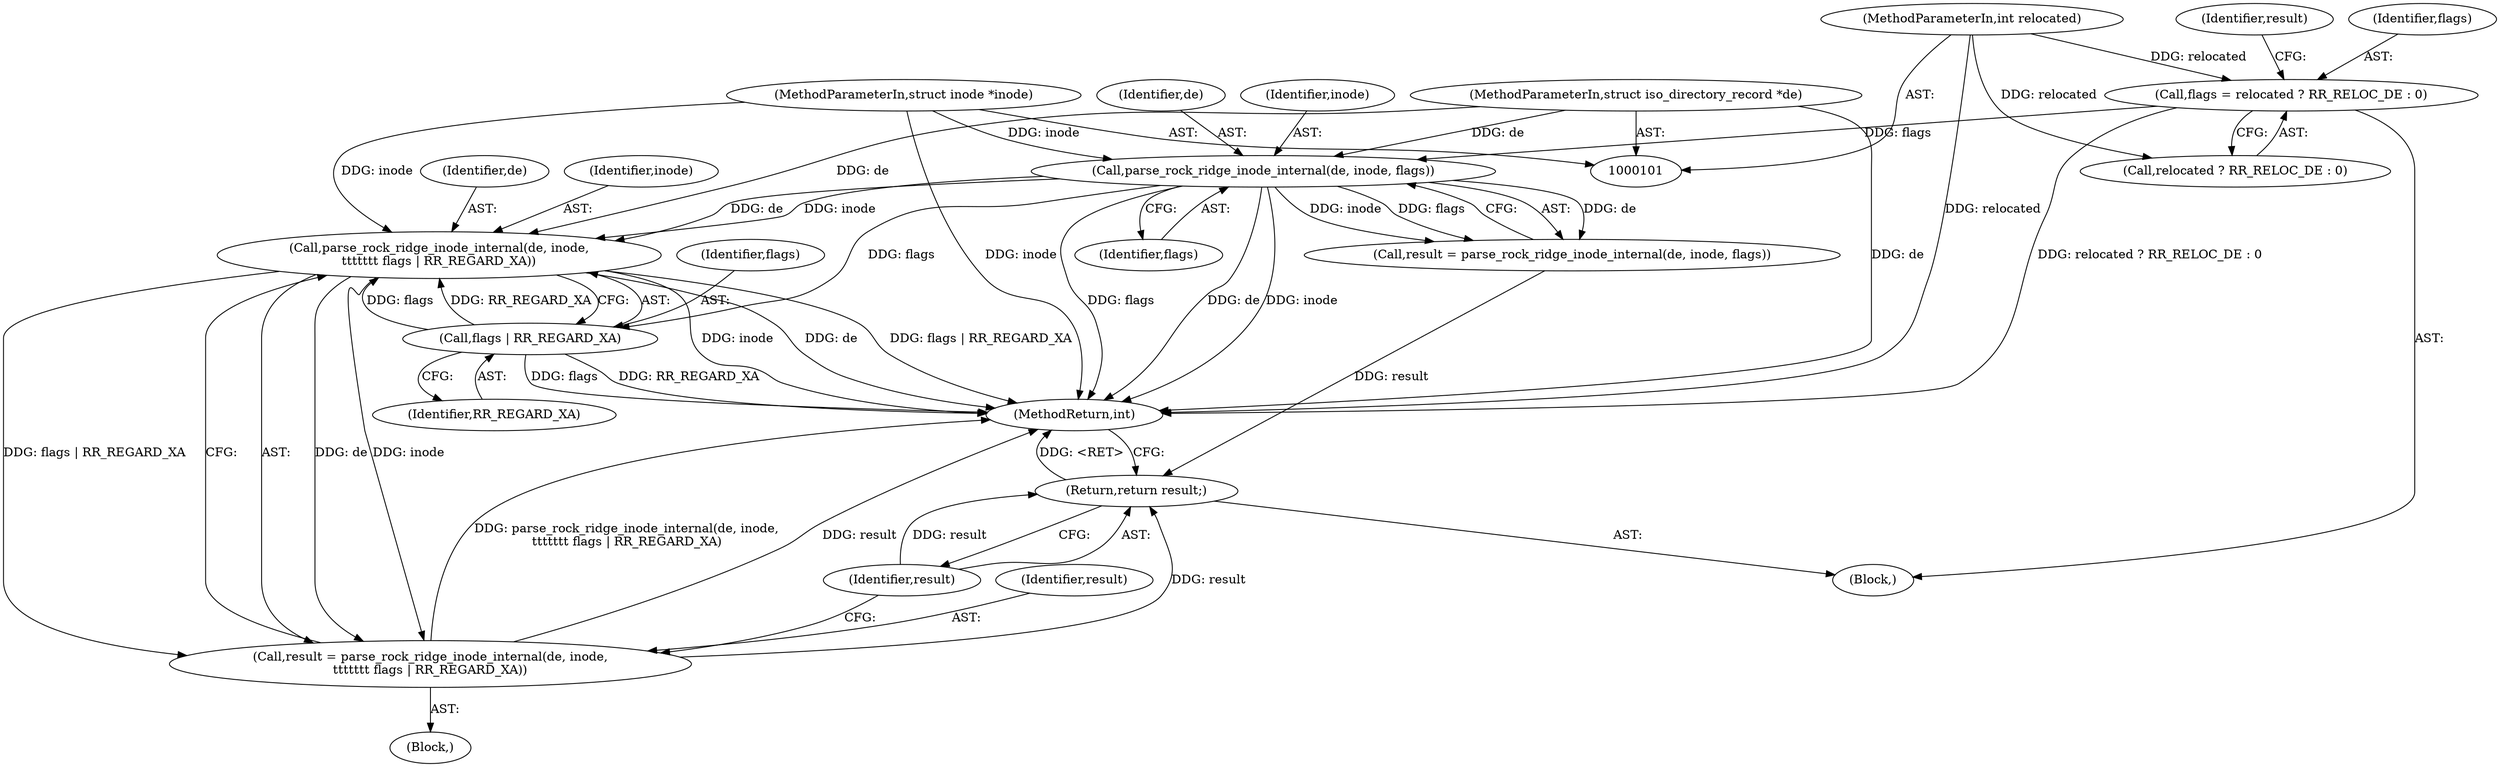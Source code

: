 digraph "0_linux_410dd3cf4c9b36f27ed4542ee18b1af5e68645a4_1@pointer" {
"1000142" [label="(Call,parse_rock_ridge_inode_internal(de, inode,\n\t\t\t\t\t\t\t flags | RR_REGARD_XA))"];
"1000116" [label="(Call,parse_rock_ridge_inode_internal(de, inode, flags))"];
"1000102" [label="(MethodParameterIn,struct iso_directory_record *de)"];
"1000103" [label="(MethodParameterIn,struct inode *inode)"];
"1000107" [label="(Call,flags = relocated ? RR_RELOC_DE : 0)"];
"1000104" [label="(MethodParameterIn,int relocated)"];
"1000145" [label="(Call,flags | RR_REGARD_XA)"];
"1000140" [label="(Call,result = parse_rock_ridge_inode_internal(de, inode,\n\t\t\t\t\t\t\t flags | RR_REGARD_XA))"];
"1000148" [label="(Return,return result;)"];
"1000150" [label="(MethodReturn,int)"];
"1000109" [label="(Call,relocated ? RR_RELOC_DE : 0)"];
"1000141" [label="(Identifier,result)"];
"1000102" [label="(MethodParameterIn,struct iso_directory_record *de)"];
"1000149" [label="(Identifier,result)"];
"1000147" [label="(Identifier,RR_REGARD_XA)"];
"1000146" [label="(Identifier,flags)"];
"1000118" [label="(Identifier,inode)"];
"1000119" [label="(Identifier,flags)"];
"1000139" [label="(Block,)"];
"1000105" [label="(Block,)"];
"1000114" [label="(Call,result = parse_rock_ridge_inode_internal(de, inode, flags))"];
"1000107" [label="(Call,flags = relocated ? RR_RELOC_DE : 0)"];
"1000143" [label="(Identifier,de)"];
"1000115" [label="(Identifier,result)"];
"1000104" [label="(MethodParameterIn,int relocated)"];
"1000148" [label="(Return,return result;)"];
"1000116" [label="(Call,parse_rock_ridge_inode_internal(de, inode, flags))"];
"1000145" [label="(Call,flags | RR_REGARD_XA)"];
"1000140" [label="(Call,result = parse_rock_ridge_inode_internal(de, inode,\n\t\t\t\t\t\t\t flags | RR_REGARD_XA))"];
"1000108" [label="(Identifier,flags)"];
"1000142" [label="(Call,parse_rock_ridge_inode_internal(de, inode,\n\t\t\t\t\t\t\t flags | RR_REGARD_XA))"];
"1000103" [label="(MethodParameterIn,struct inode *inode)"];
"1000117" [label="(Identifier,de)"];
"1000144" [label="(Identifier,inode)"];
"1000142" -> "1000140"  [label="AST: "];
"1000142" -> "1000145"  [label="CFG: "];
"1000143" -> "1000142"  [label="AST: "];
"1000144" -> "1000142"  [label="AST: "];
"1000145" -> "1000142"  [label="AST: "];
"1000140" -> "1000142"  [label="CFG: "];
"1000142" -> "1000150"  [label="DDG: inode"];
"1000142" -> "1000150"  [label="DDG: de"];
"1000142" -> "1000150"  [label="DDG: flags | RR_REGARD_XA"];
"1000142" -> "1000140"  [label="DDG: de"];
"1000142" -> "1000140"  [label="DDG: inode"];
"1000142" -> "1000140"  [label="DDG: flags | RR_REGARD_XA"];
"1000116" -> "1000142"  [label="DDG: de"];
"1000116" -> "1000142"  [label="DDG: inode"];
"1000102" -> "1000142"  [label="DDG: de"];
"1000103" -> "1000142"  [label="DDG: inode"];
"1000145" -> "1000142"  [label="DDG: flags"];
"1000145" -> "1000142"  [label="DDG: RR_REGARD_XA"];
"1000116" -> "1000114"  [label="AST: "];
"1000116" -> "1000119"  [label="CFG: "];
"1000117" -> "1000116"  [label="AST: "];
"1000118" -> "1000116"  [label="AST: "];
"1000119" -> "1000116"  [label="AST: "];
"1000114" -> "1000116"  [label="CFG: "];
"1000116" -> "1000150"  [label="DDG: de"];
"1000116" -> "1000150"  [label="DDG: inode"];
"1000116" -> "1000150"  [label="DDG: flags"];
"1000116" -> "1000114"  [label="DDG: de"];
"1000116" -> "1000114"  [label="DDG: inode"];
"1000116" -> "1000114"  [label="DDG: flags"];
"1000102" -> "1000116"  [label="DDG: de"];
"1000103" -> "1000116"  [label="DDG: inode"];
"1000107" -> "1000116"  [label="DDG: flags"];
"1000116" -> "1000145"  [label="DDG: flags"];
"1000102" -> "1000101"  [label="AST: "];
"1000102" -> "1000150"  [label="DDG: de"];
"1000103" -> "1000101"  [label="AST: "];
"1000103" -> "1000150"  [label="DDG: inode"];
"1000107" -> "1000105"  [label="AST: "];
"1000107" -> "1000109"  [label="CFG: "];
"1000108" -> "1000107"  [label="AST: "];
"1000109" -> "1000107"  [label="AST: "];
"1000115" -> "1000107"  [label="CFG: "];
"1000107" -> "1000150"  [label="DDG: relocated ? RR_RELOC_DE : 0"];
"1000104" -> "1000107"  [label="DDG: relocated"];
"1000104" -> "1000101"  [label="AST: "];
"1000104" -> "1000150"  [label="DDG: relocated"];
"1000104" -> "1000109"  [label="DDG: relocated"];
"1000145" -> "1000147"  [label="CFG: "];
"1000146" -> "1000145"  [label="AST: "];
"1000147" -> "1000145"  [label="AST: "];
"1000145" -> "1000150"  [label="DDG: flags"];
"1000145" -> "1000150"  [label="DDG: RR_REGARD_XA"];
"1000140" -> "1000139"  [label="AST: "];
"1000141" -> "1000140"  [label="AST: "];
"1000149" -> "1000140"  [label="CFG: "];
"1000140" -> "1000150"  [label="DDG: parse_rock_ridge_inode_internal(de, inode,\n\t\t\t\t\t\t\t flags | RR_REGARD_XA)"];
"1000140" -> "1000150"  [label="DDG: result"];
"1000140" -> "1000148"  [label="DDG: result"];
"1000148" -> "1000105"  [label="AST: "];
"1000148" -> "1000149"  [label="CFG: "];
"1000149" -> "1000148"  [label="AST: "];
"1000150" -> "1000148"  [label="CFG: "];
"1000148" -> "1000150"  [label="DDG: <RET>"];
"1000149" -> "1000148"  [label="DDG: result"];
"1000114" -> "1000148"  [label="DDG: result"];
}
